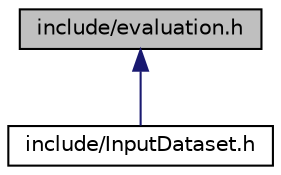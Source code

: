 digraph "include/evaluation.h"
{
  edge [fontname="Helvetica",fontsize="10",labelfontname="Helvetica",labelfontsize="10"];
  node [fontname="Helvetica",fontsize="10",shape=record];
  Node2 [label="include/evaluation.h",height=0.2,width=0.4,color="black", fillcolor="grey75", style="filled", fontcolor="black"];
  Node2 -> Node3 [dir="back",color="midnightblue",fontsize="10",style="solid",fontname="Helvetica"];
  Node3 [label="include/InputDataset.h",height=0.2,width=0.4,color="black", fillcolor="white", style="filled",URL="$InputDataset_8h.html",tooltip="API to communicate with predictive model implemented in Python. "];
}
